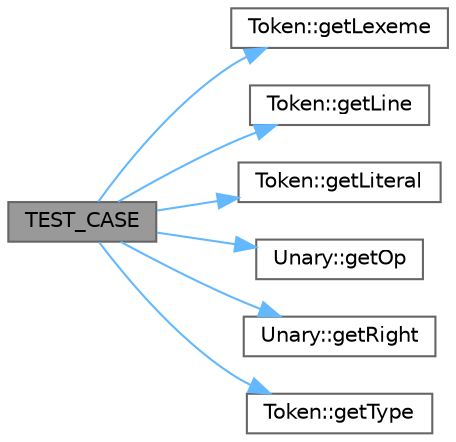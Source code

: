 digraph "TEST_CASE"
{
 // LATEX_PDF_SIZE
  bgcolor="transparent";
  edge [fontname=Helvetica,fontsize=10,labelfontname=Helvetica,labelfontsize=10];
  node [fontname=Helvetica,fontsize=10,shape=box,height=0.2,width=0.4];
  rankdir="LR";
  Node1 [id="Node000001",label="TEST_CASE",height=0.2,width=0.4,color="gray40", fillcolor="grey60", style="filled", fontcolor="black",tooltip=" "];
  Node1 -> Node2 [id="edge1_Node000001_Node000002",color="steelblue1",style="solid",tooltip=" "];
  Node2 [id="Node000002",label="Token::getLexeme",height=0.2,width=0.4,color="grey40", fillcolor="white", style="filled",URL="$classToken.html#a143dd2918c6d43f95010e101012a6d2e",tooltip=" "];
  Node1 -> Node3 [id="edge2_Node000001_Node000003",color="steelblue1",style="solid",tooltip=" "];
  Node3 [id="Node000003",label="Token::getLine",height=0.2,width=0.4,color="grey40", fillcolor="white", style="filled",URL="$classToken.html#aabfcea7b4d2df9591a87095440764993",tooltip=" "];
  Node1 -> Node4 [id="edge3_Node000001_Node000004",color="steelblue1",style="solid",tooltip=" "];
  Node4 [id="Node000004",label="Token::getLiteral",height=0.2,width=0.4,color="grey40", fillcolor="white", style="filled",URL="$classToken.html#a46bd29eb731d9dbd6d66893fd92c3e2d",tooltip=" "];
  Node1 -> Node5 [id="edge4_Node000001_Node000005",color="steelblue1",style="solid",tooltip=" "];
  Node5 [id="Node000005",label="Unary::getOp",height=0.2,width=0.4,color="grey40", fillcolor="white", style="filled",URL="$classUnary.html#acf28fbaad76299bb5742ef5485344664",tooltip=" "];
  Node1 -> Node6 [id="edge5_Node000001_Node000006",color="steelblue1",style="solid",tooltip=" "];
  Node6 [id="Node000006",label="Unary::getRight",height=0.2,width=0.4,color="grey40", fillcolor="white", style="filled",URL="$classUnary.html#acbc4881213cc9abc3379ffd88af93a1a",tooltip=" "];
  Node1 -> Node7 [id="edge6_Node000001_Node000007",color="steelblue1",style="solid",tooltip=" "];
  Node7 [id="Node000007",label="Token::getType",height=0.2,width=0.4,color="grey40", fillcolor="white", style="filled",URL="$classToken.html#a31eae18f897e22a446c82e864dfbf5d4",tooltip=" "];
}
